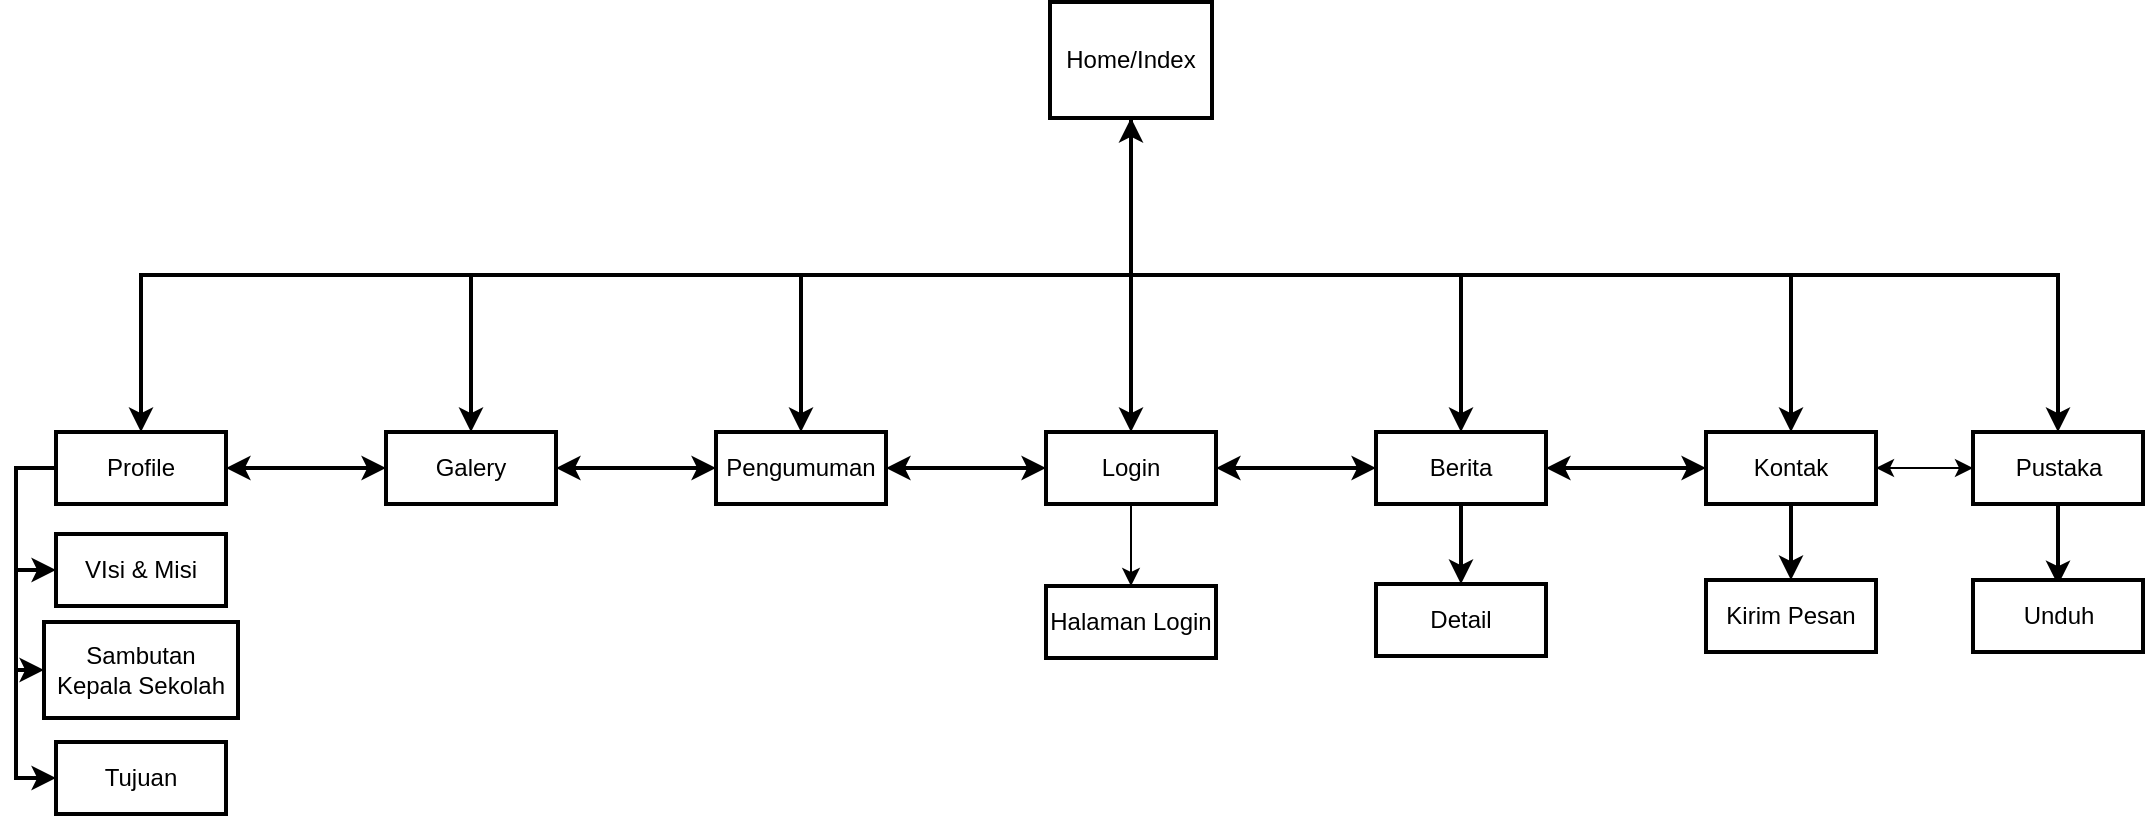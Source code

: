 <mxfile version="11.1.5" type="github" pages="4"><diagram id="Ska1S3hpc30a-7CpUAoy" name="Page-1"><mxGraphModel dx="1822" dy="1196" grid="0" gridSize="10" guides="1" tooltips="1" connect="1" arrows="1" fold="1" page="0" pageScale="1" pageWidth="850" pageHeight="1100" math="0" shadow="0"><root><mxCell id="0"/><mxCell id="1" parent="0"/><mxCell id="ym0tMcdintUrI3gGmF4z-35" style="edgeStyle=orthogonalEdgeStyle;rounded=0;orthogonalLoop=1;jettySize=auto;html=1;entryX=0.5;entryY=0;entryDx=0;entryDy=0;exitX=0.5;exitY=1;exitDx=0;exitDy=0;strokeWidth=2;" parent="1" source="ym0tMcdintUrI3gGmF4z-1" target="ym0tMcdintUrI3gGmF4z-4" edge="1"><mxGeometry relative="1" as="geometry"/></mxCell><mxCell id="ym0tMcdintUrI3gGmF4z-36" style="edgeStyle=orthogonalEdgeStyle;rounded=0;orthogonalLoop=1;jettySize=auto;html=1;exitX=0.5;exitY=1;exitDx=0;exitDy=0;strokeWidth=2;" parent="1" source="ym0tMcdintUrI3gGmF4z-1" target="ym0tMcdintUrI3gGmF4z-24" edge="1"><mxGeometry relative="1" as="geometry"/></mxCell><mxCell id="ym0tMcdintUrI3gGmF4z-37" style="edgeStyle=orthogonalEdgeStyle;rounded=0;orthogonalLoop=1;jettySize=auto;html=1;entryX=0.5;entryY=0;entryDx=0;entryDy=0;exitX=0.5;exitY=1;exitDx=0;exitDy=0;strokeWidth=2;" parent="1" source="ym0tMcdintUrI3gGmF4z-1" target="ym0tMcdintUrI3gGmF4z-27" edge="1"><mxGeometry relative="1" as="geometry"/></mxCell><mxCell id="ym0tMcdintUrI3gGmF4z-39" style="edgeStyle=orthogonalEdgeStyle;rounded=0;orthogonalLoop=1;jettySize=auto;html=1;exitX=0.5;exitY=1;exitDx=0;exitDy=0;strokeWidth=2;" parent="1" source="ym0tMcdintUrI3gGmF4z-1" target="ym0tMcdintUrI3gGmF4z-29" edge="1"><mxGeometry relative="1" as="geometry"/></mxCell><mxCell id="ym0tMcdintUrI3gGmF4z-40" style="edgeStyle=orthogonalEdgeStyle;rounded=0;orthogonalLoop=1;jettySize=auto;html=1;exitX=0.5;exitY=1;exitDx=0;exitDy=0;strokeWidth=2;" parent="1" source="ym0tMcdintUrI3gGmF4z-1" target="ym0tMcdintUrI3gGmF4z-30" edge="1"><mxGeometry relative="1" as="geometry"/></mxCell><mxCell id="ym0tMcdintUrI3gGmF4z-41" style="edgeStyle=orthogonalEdgeStyle;rounded=0;orthogonalLoop=1;jettySize=auto;html=1;entryX=0.5;entryY=0;entryDx=0;entryDy=0;exitX=0.5;exitY=1;exitDx=0;exitDy=0;strokeWidth=2;" parent="1" source="ym0tMcdintUrI3gGmF4z-1" target="ym0tMcdintUrI3gGmF4z-34" edge="1"><mxGeometry relative="1" as="geometry"/></mxCell><mxCell id="ym0tMcdintUrI3gGmF4z-134" style="edgeStyle=orthogonalEdgeStyle;rounded=0;orthogonalLoop=1;jettySize=auto;html=1;strokeWidth=2;startArrow=classic;startFill=1;" parent="1" source="ym0tMcdintUrI3gGmF4z-1" target="ym0tMcdintUrI3gGmF4z-131" edge="1"><mxGeometry relative="1" as="geometry"/></mxCell><mxCell id="ym0tMcdintUrI3gGmF4z-1" value="Home/Index" style="rounded=0;whiteSpace=wrap;html=1;strokeWidth=2;" parent="1" vertex="1"><mxGeometry x="515" y="-13" width="81" height="58" as="geometry"/></mxCell><mxCell id="ym0tMcdintUrI3gGmF4z-42" style="edgeStyle=orthogonalEdgeStyle;rounded=0;orthogonalLoop=1;jettySize=auto;html=1;entryX=0;entryY=0.5;entryDx=0;entryDy=0;strokeWidth=2;startArrow=classic;startFill=1;" parent="1" source="ym0tMcdintUrI3gGmF4z-4" target="ym0tMcdintUrI3gGmF4z-24" edge="1"><mxGeometry relative="1" as="geometry"/></mxCell><mxCell id="ym0tMcdintUrI3gGmF4z-54" style="edgeStyle=orthogonalEdgeStyle;rounded=0;orthogonalLoop=1;jettySize=auto;html=1;entryX=0;entryY=0.5;entryDx=0;entryDy=0;exitX=0;exitY=0.5;exitDx=0;exitDy=0;strokeWidth=2;" parent="1" source="ym0tMcdintUrI3gGmF4z-4" target="ym0tMcdintUrI3gGmF4z-49" edge="1"><mxGeometry relative="1" as="geometry"/></mxCell><mxCell id="ym0tMcdintUrI3gGmF4z-55" style="edgeStyle=orthogonalEdgeStyle;rounded=0;orthogonalLoop=1;jettySize=auto;html=1;exitX=0;exitY=0.5;exitDx=0;exitDy=0;entryX=0;entryY=0.5;entryDx=0;entryDy=0;strokeWidth=2;" parent="1" source="ym0tMcdintUrI3gGmF4z-4" target="ym0tMcdintUrI3gGmF4z-51" edge="1"><mxGeometry relative="1" as="geometry"><Array as="points"><mxPoint x="-2" y="220"/><mxPoint x="-2" y="321"/></Array></mxGeometry></mxCell><mxCell id="ym0tMcdintUrI3gGmF4z-56" style="edgeStyle=orthogonalEdgeStyle;rounded=0;orthogonalLoop=1;jettySize=auto;html=1;exitX=0;exitY=0.5;exitDx=0;exitDy=0;entryX=0;entryY=0.5;entryDx=0;entryDy=0;strokeWidth=2;" parent="1" source="ym0tMcdintUrI3gGmF4z-4" target="ym0tMcdintUrI3gGmF4z-52" edge="1"><mxGeometry relative="1" as="geometry"/></mxCell><mxCell id="ym0tMcdintUrI3gGmF4z-4" value="Profile" style="rounded=0;whiteSpace=wrap;html=1;strokeWidth=2;" parent="1" vertex="1"><mxGeometry x="18" y="202" width="85" height="36" as="geometry"/></mxCell><mxCell id="ym0tMcdintUrI3gGmF4z-43" style="edgeStyle=orthogonalEdgeStyle;rounded=0;orthogonalLoop=1;jettySize=auto;html=1;strokeWidth=2;startArrow=classic;startFill=1;" parent="1" source="ym0tMcdintUrI3gGmF4z-24" target="ym0tMcdintUrI3gGmF4z-27" edge="1"><mxGeometry relative="1" as="geometry"/></mxCell><mxCell id="ym0tMcdintUrI3gGmF4z-24" value="Galery" style="rounded=0;whiteSpace=wrap;html=1;strokeWidth=2;" parent="1" vertex="1"><mxGeometry x="183" y="202" width="85" height="36" as="geometry"/></mxCell><mxCell id="ym0tMcdintUrI3gGmF4z-132" style="edgeStyle=orthogonalEdgeStyle;rounded=0;orthogonalLoop=1;jettySize=auto;html=1;entryX=0;entryY=0.5;entryDx=0;entryDy=0;strokeWidth=2;startArrow=classic;startFill=1;" parent="1" source="ym0tMcdintUrI3gGmF4z-27" target="ym0tMcdintUrI3gGmF4z-131" edge="1"><mxGeometry relative="1" as="geometry"/></mxCell><mxCell id="ym0tMcdintUrI3gGmF4z-27" value="Pengumuman" style="rounded=0;whiteSpace=wrap;html=1;strokeWidth=2;" parent="1" vertex="1"><mxGeometry x="348" y="202" width="85" height="36" as="geometry"/></mxCell><mxCell id="xlJ8aLezoseRtaMRP0UF-6" value="Pengumuman" style="rounded=0;whiteSpace=wrap;html=1;strokeWidth=2;" parent="1" vertex="1"><mxGeometry x="513" y="202" width="85" height="36" as="geometry"/></mxCell><mxCell id="xlJ8aLezoseRtaMRP0UF-5" value="Pengumuman" style="rounded=0;whiteSpace=wrap;html=1;strokeWidth=2;" parent="1" vertex="1"><mxGeometry x="513" y="202" width="85" height="36" as="geometry"/></mxCell><mxCell id="ym0tMcdintUrI3gGmF4z-46" style="edgeStyle=orthogonalEdgeStyle;rounded=0;orthogonalLoop=1;jettySize=auto;html=1;strokeWidth=2;startArrow=classic;startFill=1;" parent="1" source="ym0tMcdintUrI3gGmF4z-29" target="ym0tMcdintUrI3gGmF4z-30" edge="1"><mxGeometry relative="1" as="geometry"/></mxCell><mxCell id="ym0tMcdintUrI3gGmF4z-65" style="edgeStyle=orthogonalEdgeStyle;rounded=0;orthogonalLoop=1;jettySize=auto;html=1;strokeWidth=2;" parent="1" source="ym0tMcdintUrI3gGmF4z-29" target="ym0tMcdintUrI3gGmF4z-64" edge="1"><mxGeometry relative="1" as="geometry"/></mxCell><mxCell id="ym0tMcdintUrI3gGmF4z-29" value="Berita" style="rounded=0;whiteSpace=wrap;html=1;strokeWidth=2;" parent="1" vertex="1"><mxGeometry x="678" y="202" width="85" height="36" as="geometry"/></mxCell><mxCell id="ym0tMcdintUrI3gGmF4z-71" style="edgeStyle=orthogonalEdgeStyle;rounded=0;orthogonalLoop=1;jettySize=auto;html=1;entryX=0.5;entryY=0;entryDx=0;entryDy=0;strokeWidth=2;" parent="1" source="ym0tMcdintUrI3gGmF4z-30" target="ym0tMcdintUrI3gGmF4z-67" edge="1"><mxGeometry relative="1" as="geometry"/></mxCell><mxCell id="xlJ8aLezoseRtaMRP0UF-4" style="edgeStyle=orthogonalEdgeStyle;rounded=0;orthogonalLoop=1;jettySize=auto;html=1;entryX=0;entryY=0.5;entryDx=0;entryDy=0;startArrow=classic;startFill=1;" parent="1" source="ym0tMcdintUrI3gGmF4z-30" target="ym0tMcdintUrI3gGmF4z-34" edge="1"><mxGeometry relative="1" as="geometry"/></mxCell><mxCell id="ym0tMcdintUrI3gGmF4z-30" value="Kontak" style="rounded=0;whiteSpace=wrap;html=1;strokeWidth=2;" parent="1" vertex="1"><mxGeometry x="843" y="202" width="85" height="36" as="geometry"/></mxCell><mxCell id="ym0tMcdintUrI3gGmF4z-70" style="edgeStyle=orthogonalEdgeStyle;rounded=0;orthogonalLoop=1;jettySize=auto;html=1;strokeWidth=2;" parent="1" source="ym0tMcdintUrI3gGmF4z-34" edge="1"><mxGeometry relative="1" as="geometry"><mxPoint x="1019" y="278.556" as="targetPoint"/></mxGeometry></mxCell><mxCell id="ym0tMcdintUrI3gGmF4z-34" value="Pustaka" style="rounded=0;whiteSpace=wrap;html=1;strokeWidth=2;" parent="1" vertex="1"><mxGeometry x="976.5" y="202" width="85" height="36" as="geometry"/></mxCell><mxCell id="ym0tMcdintUrI3gGmF4z-49" value="VIsi &amp;amp; Misi" style="rounded=0;whiteSpace=wrap;html=1;strokeWidth=2;" parent="1" vertex="1"><mxGeometry x="18" y="253" width="85" height="36" as="geometry"/></mxCell><mxCell id="ym0tMcdintUrI3gGmF4z-51" value="Sambutan Kepala Sekolah" style="rounded=0;whiteSpace=wrap;html=1;strokeWidth=2;" parent="1" vertex="1"><mxGeometry x="12" y="297" width="97" height="48" as="geometry"/></mxCell><mxCell id="ym0tMcdintUrI3gGmF4z-52" value="Tujuan" style="rounded=0;whiteSpace=wrap;html=1;strokeWidth=2;" parent="1" vertex="1"><mxGeometry x="18" y="357" width="85" height="36" as="geometry"/></mxCell><mxCell id="ym0tMcdintUrI3gGmF4z-59" value="Unduh" style="rounded=0;whiteSpace=wrap;html=1;strokeWidth=2;" parent="1" vertex="1"><mxGeometry x="976.5" y="276" width="85" height="36" as="geometry"/></mxCell><mxCell id="ym0tMcdintUrI3gGmF4z-64" value="Detail" style="rounded=0;whiteSpace=wrap;html=1;strokeWidth=2;" parent="1" vertex="1"><mxGeometry x="678" y="278" width="85" height="36" as="geometry"/></mxCell><mxCell id="ym0tMcdintUrI3gGmF4z-67" value="Kirim Pesan" style="rounded=0;whiteSpace=wrap;html=1;strokeWidth=2;" parent="1" vertex="1"><mxGeometry x="843" y="276" width="85" height="36" as="geometry"/></mxCell><mxCell id="ym0tMcdintUrI3gGmF4z-133" style="edgeStyle=orthogonalEdgeStyle;rounded=0;orthogonalLoop=1;jettySize=auto;html=1;entryX=0;entryY=0.5;entryDx=0;entryDy=0;strokeWidth=2;startArrow=classic;startFill=1;" parent="1" source="ym0tMcdintUrI3gGmF4z-131" target="ym0tMcdintUrI3gGmF4z-29" edge="1"><mxGeometry relative="1" as="geometry"/></mxCell><mxCell id="xlJ8aLezoseRtaMRP0UF-2" style="edgeStyle=orthogonalEdgeStyle;rounded=0;orthogonalLoop=1;jettySize=auto;html=1;startArrow=none;startFill=0;entryX=0.5;entryY=0;entryDx=0;entryDy=0;" parent="1" source="ym0tMcdintUrI3gGmF4z-131" target="xlJ8aLezoseRtaMRP0UF-3" edge="1"><mxGeometry relative="1" as="geometry"><mxPoint x="555.5" y="271.824" as="targetPoint"/></mxGeometry></mxCell><mxCell id="ym0tMcdintUrI3gGmF4z-131" value="Login" style="rounded=0;whiteSpace=wrap;html=1;strokeWidth=2;" parent="1" vertex="1"><mxGeometry x="513" y="202" width="85" height="36" as="geometry"/></mxCell><mxCell id="xlJ8aLezoseRtaMRP0UF-3" value="Halaman Login" style="rounded=0;whiteSpace=wrap;html=1;strokeWidth=2;" parent="1" vertex="1"><mxGeometry x="513" y="279" width="85" height="36" as="geometry"/></mxCell></root></mxGraphModel></diagram><diagram id="TVZD0AW_IwBqtA4huBTN" name="Page-2"><mxGraphModel dx="2424" dy="1910" grid="1" gridSize="10" guides="1" tooltips="1" connect="1" arrows="1" fold="1" page="1" pageScale="1" pageWidth="850" pageHeight="1100" math="0" shadow="0"><root><mxCell id="oWopiFmSoPTCbhqBLfzJ-0"/><mxCell id="oWopiFmSoPTCbhqBLfzJ-1" parent="oWopiFmSoPTCbhqBLfzJ-0"/><mxCell id="ktdFoKl-zzNjUHNjP2Qb-0" style="edgeStyle=orthogonalEdgeStyle;rounded=0;orthogonalLoop=1;jettySize=auto;html=1;entryX=0.5;entryY=0;entryDx=0;entryDy=0;exitX=0.5;exitY=1;exitDx=0;exitDy=0;strokeWidth=2;" parent="oWopiFmSoPTCbhqBLfzJ-1" source="ktdFoKl-zzNjUHNjP2Qb-7" target="ktdFoKl-zzNjUHNjP2Qb-12" edge="1"><mxGeometry relative="1" as="geometry"/></mxCell><mxCell id="ktdFoKl-zzNjUHNjP2Qb-1" style="edgeStyle=orthogonalEdgeStyle;rounded=0;orthogonalLoop=1;jettySize=auto;html=1;exitX=0.5;exitY=1;exitDx=0;exitDy=0;strokeWidth=2;" parent="oWopiFmSoPTCbhqBLfzJ-1" source="ktdFoKl-zzNjUHNjP2Qb-7" target="ktdFoKl-zzNjUHNjP2Qb-14" edge="1"><mxGeometry relative="1" as="geometry"/></mxCell><mxCell id="ktdFoKl-zzNjUHNjP2Qb-2" style="edgeStyle=orthogonalEdgeStyle;rounded=0;orthogonalLoop=1;jettySize=auto;html=1;entryX=0.5;entryY=0;entryDx=0;entryDy=0;exitX=0.5;exitY=1;exitDx=0;exitDy=0;strokeWidth=2;" parent="oWopiFmSoPTCbhqBLfzJ-1" source="ktdFoKl-zzNjUHNjP2Qb-7" target="ktdFoKl-zzNjUHNjP2Qb-16" edge="1"><mxGeometry relative="1" as="geometry"/></mxCell><mxCell id="ktdFoKl-zzNjUHNjP2Qb-3" style="edgeStyle=orthogonalEdgeStyle;rounded=0;orthogonalLoop=1;jettySize=auto;html=1;exitX=0.5;exitY=1;exitDx=0;exitDy=0;strokeWidth=2;" parent="oWopiFmSoPTCbhqBLfzJ-1" source="ktdFoKl-zzNjUHNjP2Qb-7" target="ktdFoKl-zzNjUHNjP2Qb-27" edge="1"><mxGeometry relative="1" as="geometry"/></mxCell><mxCell id="ktdFoKl-zzNjUHNjP2Qb-4" style="edgeStyle=orthogonalEdgeStyle;rounded=0;orthogonalLoop=1;jettySize=auto;html=1;exitX=0.5;exitY=1;exitDx=0;exitDy=0;strokeWidth=2;" parent="oWopiFmSoPTCbhqBLfzJ-1" source="ktdFoKl-zzNjUHNjP2Qb-7" target="ktdFoKl-zzNjUHNjP2Qb-29" edge="1"><mxGeometry relative="1" as="geometry"/></mxCell><mxCell id="ktdFoKl-zzNjUHNjP2Qb-5" style="edgeStyle=orthogonalEdgeStyle;rounded=0;orthogonalLoop=1;jettySize=auto;html=1;entryX=0.5;entryY=0;entryDx=0;entryDy=0;exitX=0.5;exitY=1;exitDx=0;exitDy=0;strokeWidth=2;" parent="oWopiFmSoPTCbhqBLfzJ-1" source="ktdFoKl-zzNjUHNjP2Qb-7" target="ktdFoKl-zzNjUHNjP2Qb-31" edge="1"><mxGeometry relative="1" as="geometry"/></mxCell><mxCell id="ktdFoKl-zzNjUHNjP2Qb-6" style="edgeStyle=orthogonalEdgeStyle;rounded=0;orthogonalLoop=1;jettySize=auto;html=1;strokeWidth=2;" parent="oWopiFmSoPTCbhqBLfzJ-1" source="ktdFoKl-zzNjUHNjP2Qb-7" target="ktdFoKl-zzNjUHNjP2Qb-73" edge="1"><mxGeometry relative="1" as="geometry"/></mxCell><mxCell id="ktdFoKl-zzNjUHNjP2Qb-7" value="Home" style="rounded=0;whiteSpace=wrap;html=1;strokeWidth=2;" parent="oWopiFmSoPTCbhqBLfzJ-1" vertex="1"><mxGeometry x="515" y="-13" width="81" height="58" as="geometry"/></mxCell><mxCell id="ktdFoKl-zzNjUHNjP2Qb-8" style="edgeStyle=orthogonalEdgeStyle;rounded=0;orthogonalLoop=1;jettySize=auto;html=1;entryX=0;entryY=0.5;entryDx=0;entryDy=0;strokeWidth=2;" parent="oWopiFmSoPTCbhqBLfzJ-1" source="ktdFoKl-zzNjUHNjP2Qb-12" target="ktdFoKl-zzNjUHNjP2Qb-14" edge="1"><mxGeometry relative="1" as="geometry"/></mxCell><mxCell id="ktdFoKl-zzNjUHNjP2Qb-9" style="edgeStyle=orthogonalEdgeStyle;rounded=0;orthogonalLoop=1;jettySize=auto;html=1;entryX=0;entryY=0.5;entryDx=0;entryDy=0;exitX=0;exitY=0.5;exitDx=0;exitDy=0;strokeWidth=2;" parent="oWopiFmSoPTCbhqBLfzJ-1" source="ktdFoKl-zzNjUHNjP2Qb-12" target="ktdFoKl-zzNjUHNjP2Qb-32" edge="1"><mxGeometry relative="1" as="geometry"/></mxCell><mxCell id="ktdFoKl-zzNjUHNjP2Qb-10" style="edgeStyle=orthogonalEdgeStyle;rounded=0;orthogonalLoop=1;jettySize=auto;html=1;exitX=0;exitY=0.5;exitDx=0;exitDy=0;entryX=0;entryY=0.5;entryDx=0;entryDy=0;strokeWidth=2;" parent="oWopiFmSoPTCbhqBLfzJ-1" source="ktdFoKl-zzNjUHNjP2Qb-12" target="ktdFoKl-zzNjUHNjP2Qb-33" edge="1"><mxGeometry relative="1" as="geometry"/></mxCell><mxCell id="ktdFoKl-zzNjUHNjP2Qb-11" style="edgeStyle=orthogonalEdgeStyle;rounded=0;orthogonalLoop=1;jettySize=auto;html=1;exitX=0;exitY=0.5;exitDx=0;exitDy=0;entryX=0;entryY=0.5;entryDx=0;entryDy=0;strokeWidth=2;" parent="oWopiFmSoPTCbhqBLfzJ-1" source="ktdFoKl-zzNjUHNjP2Qb-12" target="ktdFoKl-zzNjUHNjP2Qb-34" edge="1"><mxGeometry relative="1" as="geometry"/></mxCell><mxCell id="ktdFoKl-zzNjUHNjP2Qb-12" value="Profile" style="rounded=0;whiteSpace=wrap;html=1;strokeWidth=2;" parent="oWopiFmSoPTCbhqBLfzJ-1" vertex="1"><mxGeometry x="18" y="202" width="85" height="36" as="geometry"/></mxCell><mxCell id="ktdFoKl-zzNjUHNjP2Qb-13" style="edgeStyle=orthogonalEdgeStyle;rounded=0;orthogonalLoop=1;jettySize=auto;html=1;strokeWidth=2;" parent="oWopiFmSoPTCbhqBLfzJ-1" source="ktdFoKl-zzNjUHNjP2Qb-14" target="ktdFoKl-zzNjUHNjP2Qb-16" edge="1"><mxGeometry relative="1" as="geometry"/></mxCell><mxCell id="ktdFoKl-zzNjUHNjP2Qb-14" value="Galery" style="rounded=0;whiteSpace=wrap;html=1;strokeWidth=2;" parent="oWopiFmSoPTCbhqBLfzJ-1" vertex="1"><mxGeometry x="183" y="202" width="85" height="36" as="geometry"/></mxCell><mxCell id="ktdFoKl-zzNjUHNjP2Qb-15" style="edgeStyle=orthogonalEdgeStyle;rounded=0;orthogonalLoop=1;jettySize=auto;html=1;entryX=0;entryY=0.5;entryDx=0;entryDy=0;strokeWidth=2;" parent="oWopiFmSoPTCbhqBLfzJ-1" source="ktdFoKl-zzNjUHNjP2Qb-16" target="ktdFoKl-zzNjUHNjP2Qb-73" edge="1"><mxGeometry relative="1" as="geometry"/></mxCell><mxCell id="ktdFoKl-zzNjUHNjP2Qb-16" value="Pengumuman" style="rounded=0;whiteSpace=wrap;html=1;strokeWidth=2;" parent="oWopiFmSoPTCbhqBLfzJ-1" vertex="1"><mxGeometry x="348" y="202" width="85" height="36" as="geometry"/></mxCell><mxCell id="ktdFoKl-zzNjUHNjP2Qb-17" style="edgeStyle=orthogonalEdgeStyle;rounded=0;orthogonalLoop=1;jettySize=auto;html=1;entryX=0.5;entryY=0;entryDx=0;entryDy=0;strokeWidth=2;" parent="oWopiFmSoPTCbhqBLfzJ-1" source="ktdFoKl-zzNjUHNjP2Qb-24" target="ktdFoKl-zzNjUHNjP2Qb-41" edge="1"><mxGeometry relative="1" as="geometry"><Array as="points"><mxPoint x="556" y="401"/><mxPoint x="226" y="401"/></Array></mxGeometry></mxCell><mxCell id="ktdFoKl-zzNjUHNjP2Qb-18" style="edgeStyle=orthogonalEdgeStyle;rounded=0;orthogonalLoop=1;jettySize=auto;html=1;entryX=0.5;entryY=0;entryDx=0;entryDy=0;strokeWidth=2;" parent="oWopiFmSoPTCbhqBLfzJ-1" source="ktdFoKl-zzNjUHNjP2Qb-24" target="ktdFoKl-zzNjUHNjP2Qb-45" edge="1"><mxGeometry relative="1" as="geometry"><Array as="points"><mxPoint x="556" y="401"/><mxPoint x="391" y="401"/></Array></mxGeometry></mxCell><mxCell id="ktdFoKl-zzNjUHNjP2Qb-19" style="edgeStyle=orthogonalEdgeStyle;rounded=0;orthogonalLoop=1;jettySize=auto;html=1;strokeWidth=2;" parent="oWopiFmSoPTCbhqBLfzJ-1" source="ktdFoKl-zzNjUHNjP2Qb-24" target="ktdFoKl-zzNjUHNjP2Qb-47" edge="1"><mxGeometry relative="1" as="geometry"/></mxCell><mxCell id="ktdFoKl-zzNjUHNjP2Qb-20" style="edgeStyle=orthogonalEdgeStyle;rounded=0;orthogonalLoop=1;jettySize=auto;html=1;strokeWidth=2;" parent="oWopiFmSoPTCbhqBLfzJ-1" source="ktdFoKl-zzNjUHNjP2Qb-24" target="ktdFoKl-zzNjUHNjP2Qb-51" edge="1"><mxGeometry relative="1" as="geometry"><Array as="points"><mxPoint x="556" y="400"/><mxPoint x="705" y="400"/></Array></mxGeometry></mxCell><mxCell id="ktdFoKl-zzNjUHNjP2Qb-21" style="edgeStyle=orthogonalEdgeStyle;rounded=0;orthogonalLoop=1;jettySize=auto;html=1;entryX=0.5;entryY=0;entryDx=0;entryDy=0;strokeWidth=2;" parent="oWopiFmSoPTCbhqBLfzJ-1" source="ktdFoKl-zzNjUHNjP2Qb-24" target="ktdFoKl-zzNjUHNjP2Qb-52" edge="1"><mxGeometry relative="1" as="geometry"><Array as="points"><mxPoint x="556" y="399"/><mxPoint x="847" y="399"/></Array></mxGeometry></mxCell><mxCell id="ktdFoKl-zzNjUHNjP2Qb-22" style="edgeStyle=orthogonalEdgeStyle;rounded=0;orthogonalLoop=1;jettySize=auto;html=1;entryX=0.5;entryY=0;entryDx=0;entryDy=0;strokeWidth=2;" parent="oWopiFmSoPTCbhqBLfzJ-1" source="ktdFoKl-zzNjUHNjP2Qb-24" target="ktdFoKl-zzNjUHNjP2Qb-56" edge="1"><mxGeometry relative="1" as="geometry"><Array as="points"><mxPoint x="556" y="399"/><mxPoint x="984" y="399"/></Array></mxGeometry></mxCell><mxCell id="ktdFoKl-zzNjUHNjP2Qb-23" style="edgeStyle=orthogonalEdgeStyle;rounded=0;orthogonalLoop=1;jettySize=auto;html=1;entryX=0.5;entryY=0;entryDx=0;entryDy=0;strokeWidth=2;" parent="oWopiFmSoPTCbhqBLfzJ-1" source="ktdFoKl-zzNjUHNjP2Qb-24" target="ktdFoKl-zzNjUHNjP2Qb-57" edge="1"><mxGeometry relative="1" as="geometry"><Array as="points"><mxPoint x="556" y="399"/><mxPoint x="1122" y="399"/></Array></mxGeometry></mxCell><mxCell id="ktdFoKl-zzNjUHNjP2Qb-24" value="Dashboard" style="rounded=0;whiteSpace=wrap;html=1;strokeWidth=2;" parent="oWopiFmSoPTCbhqBLfzJ-1" vertex="1"><mxGeometry x="513" y="298" width="85" height="36" as="geometry"/></mxCell><mxCell id="ktdFoKl-zzNjUHNjP2Qb-25" style="edgeStyle=orthogonalEdgeStyle;rounded=0;orthogonalLoop=1;jettySize=auto;html=1;strokeWidth=2;" parent="oWopiFmSoPTCbhqBLfzJ-1" source="ktdFoKl-zzNjUHNjP2Qb-27" target="ktdFoKl-zzNjUHNjP2Qb-29" edge="1"><mxGeometry relative="1" as="geometry"/></mxCell><mxCell id="ktdFoKl-zzNjUHNjP2Qb-26" style="edgeStyle=orthogonalEdgeStyle;rounded=0;orthogonalLoop=1;jettySize=auto;html=1;strokeWidth=2;" parent="oWopiFmSoPTCbhqBLfzJ-1" source="ktdFoKl-zzNjUHNjP2Qb-27" target="ktdFoKl-zzNjUHNjP2Qb-36" edge="1"><mxGeometry relative="1" as="geometry"/></mxCell><mxCell id="ktdFoKl-zzNjUHNjP2Qb-27" value="Berita" style="rounded=0;whiteSpace=wrap;html=1;strokeWidth=2;" parent="oWopiFmSoPTCbhqBLfzJ-1" vertex="1"><mxGeometry x="678" y="202" width="85" height="36" as="geometry"/></mxCell><mxCell id="ktdFoKl-zzNjUHNjP2Qb-28" style="edgeStyle=orthogonalEdgeStyle;rounded=0;orthogonalLoop=1;jettySize=auto;html=1;entryX=0.5;entryY=0;entryDx=0;entryDy=0;strokeWidth=2;" parent="oWopiFmSoPTCbhqBLfzJ-1" source="ktdFoKl-zzNjUHNjP2Qb-29" target="ktdFoKl-zzNjUHNjP2Qb-37" edge="1"><mxGeometry relative="1" as="geometry"/></mxCell><mxCell id="ktdFoKl-zzNjUHNjP2Qb-29" value="Kontak" style="rounded=0;whiteSpace=wrap;html=1;strokeWidth=2;" parent="oWopiFmSoPTCbhqBLfzJ-1" vertex="1"><mxGeometry x="843" y="202" width="85" height="36" as="geometry"/></mxCell><mxCell id="ktdFoKl-zzNjUHNjP2Qb-30" style="edgeStyle=orthogonalEdgeStyle;rounded=0;orthogonalLoop=1;jettySize=auto;html=1;strokeWidth=2;" parent="oWopiFmSoPTCbhqBLfzJ-1" source="ktdFoKl-zzNjUHNjP2Qb-31" edge="1"><mxGeometry relative="1" as="geometry"><mxPoint x="1019" y="278.556" as="targetPoint"/></mxGeometry></mxCell><mxCell id="ktdFoKl-zzNjUHNjP2Qb-31" value="Pustaka" style="rounded=0;whiteSpace=wrap;html=1;strokeWidth=2;" parent="oWopiFmSoPTCbhqBLfzJ-1" vertex="1"><mxGeometry x="976.5" y="202" width="85" height="36" as="geometry"/></mxCell><mxCell id="ktdFoKl-zzNjUHNjP2Qb-32" value="VIsi &amp;amp; Misi" style="rounded=0;whiteSpace=wrap;html=1;strokeWidth=2;" parent="oWopiFmSoPTCbhqBLfzJ-1" vertex="1"><mxGeometry x="18" y="253" width="85" height="36" as="geometry"/></mxCell><mxCell id="ktdFoKl-zzNjUHNjP2Qb-33" value="Sambutan Kepala Sekolah" style="rounded=0;whiteSpace=wrap;html=1;strokeWidth=2;" parent="oWopiFmSoPTCbhqBLfzJ-1" vertex="1"><mxGeometry x="12" y="297" width="97" height="48" as="geometry"/></mxCell><mxCell id="ktdFoKl-zzNjUHNjP2Qb-34" value="Tujuan" style="rounded=0;whiteSpace=wrap;html=1;strokeWidth=2;" parent="oWopiFmSoPTCbhqBLfzJ-1" vertex="1"><mxGeometry x="18" y="357" width="85" height="36" as="geometry"/></mxCell><mxCell id="ktdFoKl-zzNjUHNjP2Qb-35" value="Unduh" style="rounded=0;whiteSpace=wrap;html=1;strokeWidth=2;" parent="oWopiFmSoPTCbhqBLfzJ-1" vertex="1"><mxGeometry x="976.5" y="276" width="85" height="36" as="geometry"/></mxCell><mxCell id="ktdFoKl-zzNjUHNjP2Qb-36" value="Detail" style="rounded=0;whiteSpace=wrap;html=1;strokeWidth=2;" parent="oWopiFmSoPTCbhqBLfzJ-1" vertex="1"><mxGeometry x="678" y="278" width="85" height="36" as="geometry"/></mxCell><mxCell id="ktdFoKl-zzNjUHNjP2Qb-37" value="Kirim Pesan" style="rounded=0;whiteSpace=wrap;html=1;strokeWidth=2;" parent="oWopiFmSoPTCbhqBLfzJ-1" vertex="1"><mxGeometry x="843" y="276" width="85" height="36" as="geometry"/></mxCell><mxCell id="ktdFoKl-zzNjUHNjP2Qb-38" style="edgeStyle=orthogonalEdgeStyle;rounded=0;orthogonalLoop=1;jettySize=auto;html=1;entryX=0;entryY=0.5;entryDx=0;entryDy=0;strokeWidth=2;" parent="oWopiFmSoPTCbhqBLfzJ-1" source="ktdFoKl-zzNjUHNjP2Qb-39" target="ktdFoKl-zzNjUHNjP2Qb-24" edge="1"><mxGeometry relative="1" as="geometry"><Array as="points"><mxPoint x="122" y="316"/></Array></mxGeometry></mxCell><mxCell id="ktdFoKl-zzNjUHNjP2Qb-39" value="Logout" style="rounded=0;whiteSpace=wrap;html=1;strokeWidth=2;" parent="oWopiFmSoPTCbhqBLfzJ-1" vertex="1"><mxGeometry x="66.5" y="421.5" width="85" height="36" as="geometry"/></mxCell><mxCell id="ktdFoKl-zzNjUHNjP2Qb-40" style="edgeStyle=orthogonalEdgeStyle;rounded=0;orthogonalLoop=1;jettySize=auto;html=1;entryX=0;entryY=0.5;entryDx=0;entryDy=0;strokeWidth=2;exitX=0;exitY=0.5;exitDx=0;exitDy=0;" parent="oWopiFmSoPTCbhqBLfzJ-1" source="ktdFoKl-zzNjUHNjP2Qb-41" target="ktdFoKl-zzNjUHNjP2Qb-58" edge="1"><mxGeometry relative="1" as="geometry"/></mxCell><mxCell id="ktdFoKl-zzNjUHNjP2Qb-41" value="Role" style="rounded=0;whiteSpace=wrap;html=1;strokeWidth=2;" parent="oWopiFmSoPTCbhqBLfzJ-1" vertex="1"><mxGeometry x="183" y="426.5" width="85" height="36" as="geometry"/></mxCell><mxCell id="ktdFoKl-zzNjUHNjP2Qb-42" style="edgeStyle=orthogonalEdgeStyle;rounded=0;orthogonalLoop=1;jettySize=auto;html=1;entryX=0;entryY=0.5;entryDx=0;entryDy=0;exitX=0;exitY=0.5;exitDx=0;exitDy=0;strokeWidth=2;" parent="oWopiFmSoPTCbhqBLfzJ-1" source="ktdFoKl-zzNjUHNjP2Qb-45" target="ktdFoKl-zzNjUHNjP2Qb-59" edge="1"><mxGeometry relative="1" as="geometry"/></mxCell><mxCell id="ktdFoKl-zzNjUHNjP2Qb-43" style="edgeStyle=orthogonalEdgeStyle;rounded=0;orthogonalLoop=1;jettySize=auto;html=1;entryX=0;entryY=0.5;entryDx=0;entryDy=0;strokeWidth=2;" parent="oWopiFmSoPTCbhqBLfzJ-1" source="ktdFoKl-zzNjUHNjP2Qb-45" target="ktdFoKl-zzNjUHNjP2Qb-60" edge="1"><mxGeometry relative="1" as="geometry"><Array as="points"><mxPoint x="328" y="445"/><mxPoint x="328" y="547"/></Array></mxGeometry></mxCell><mxCell id="ktdFoKl-zzNjUHNjP2Qb-44" style="edgeStyle=orthogonalEdgeStyle;rounded=0;orthogonalLoop=1;jettySize=auto;html=1;entryX=0;entryY=0.25;entryDx=0;entryDy=0;strokeWidth=2;" parent="oWopiFmSoPTCbhqBLfzJ-1" source="ktdFoKl-zzNjUHNjP2Qb-45" target="ktdFoKl-zzNjUHNjP2Qb-61" edge="1"><mxGeometry relative="1" as="geometry"><Array as="points"><mxPoint x="328" y="445"/><mxPoint x="328" y="589"/></Array></mxGeometry></mxCell><mxCell id="ktdFoKl-zzNjUHNjP2Qb-45" value="Data Siswa" style="rounded=0;whiteSpace=wrap;html=1;strokeWidth=2;" parent="oWopiFmSoPTCbhqBLfzJ-1" vertex="1"><mxGeometry x="348" y="426.5" width="85" height="36" as="geometry"/></mxCell><mxCell id="ktdFoKl-zzNjUHNjP2Qb-46" style="edgeStyle=orthogonalEdgeStyle;rounded=0;orthogonalLoop=1;jettySize=auto;html=1;strokeWidth=2;" parent="oWopiFmSoPTCbhqBLfzJ-1" source="ktdFoKl-zzNjUHNjP2Qb-47" edge="1"><mxGeometry relative="1" as="geometry"><mxPoint x="555.5" y="501.677" as="targetPoint"/></mxGeometry></mxCell><mxCell id="ktdFoKl-zzNjUHNjP2Qb-47" value="Pustaka" style="rounded=0;whiteSpace=wrap;html=1;strokeWidth=2;" parent="oWopiFmSoPTCbhqBLfzJ-1" vertex="1"><mxGeometry x="513" y="426.5" width="85" height="36" as="geometry"/></mxCell><mxCell id="ktdFoKl-zzNjUHNjP2Qb-48" style="edgeStyle=orthogonalEdgeStyle;rounded=0;orthogonalLoop=1;jettySize=auto;html=1;entryX=0;entryY=0.5;entryDx=0;entryDy=0;exitX=0;exitY=0.5;exitDx=0;exitDy=0;strokeWidth=2;" parent="oWopiFmSoPTCbhqBLfzJ-1" source="ktdFoKl-zzNjUHNjP2Qb-51" target="ktdFoKl-zzNjUHNjP2Qb-62" edge="1"><mxGeometry relative="1" as="geometry"/></mxCell><mxCell id="ktdFoKl-zzNjUHNjP2Qb-49" style="edgeStyle=orthogonalEdgeStyle;rounded=0;orthogonalLoop=1;jettySize=auto;html=1;entryX=0;entryY=0.5;entryDx=0;entryDy=0;strokeWidth=2;" parent="oWopiFmSoPTCbhqBLfzJ-1" source="ktdFoKl-zzNjUHNjP2Qb-51" target="ktdFoKl-zzNjUHNjP2Qb-63" edge="1"><mxGeometry relative="1" as="geometry"><Array as="points"><mxPoint x="643" y="451"/><mxPoint x="643" y="550"/></Array></mxGeometry></mxCell><mxCell id="ktdFoKl-zzNjUHNjP2Qb-50" style="edgeStyle=orthogonalEdgeStyle;rounded=0;orthogonalLoop=1;jettySize=auto;html=1;entryX=0;entryY=0.5;entryDx=0;entryDy=0;strokeWidth=2;" parent="oWopiFmSoPTCbhqBLfzJ-1" source="ktdFoKl-zzNjUHNjP2Qb-51" target="ktdFoKl-zzNjUHNjP2Qb-64" edge="1"><mxGeometry relative="1" as="geometry"><Array as="points"><mxPoint x="643" y="451"/><mxPoint x="643" y="601"/></Array></mxGeometry></mxCell><mxCell id="ktdFoKl-zzNjUHNjP2Qb-51" value="Data Guru" style="rounded=0;whiteSpace=wrap;html=1;strokeWidth=2;" parent="oWopiFmSoPTCbhqBLfzJ-1" vertex="1"><mxGeometry x="662.5" y="432.5" width="85" height="36" as="geometry"/></mxCell><mxCell id="ktdFoKl-zzNjUHNjP2Qb-52" value="Pengumuman" style="rounded=0;whiteSpace=wrap;html=1;strokeWidth=2;" parent="oWopiFmSoPTCbhqBLfzJ-1" vertex="1"><mxGeometry x="804" y="432.5" width="85" height="36" as="geometry"/></mxCell><mxCell id="ktdFoKl-zzNjUHNjP2Qb-53" style="edgeStyle=orthogonalEdgeStyle;rounded=0;orthogonalLoop=1;jettySize=auto;html=1;entryX=0;entryY=0.5;entryDx=0;entryDy=0;exitX=0;exitY=0.5;exitDx=0;exitDy=0;strokeWidth=2;" parent="oWopiFmSoPTCbhqBLfzJ-1" source="ktdFoKl-zzNjUHNjP2Qb-56" target="ktdFoKl-zzNjUHNjP2Qb-68" edge="1"><mxGeometry relative="1" as="geometry"/></mxCell><mxCell id="ktdFoKl-zzNjUHNjP2Qb-54" style="edgeStyle=orthogonalEdgeStyle;rounded=0;orthogonalLoop=1;jettySize=auto;html=1;entryX=0;entryY=0.5;entryDx=0;entryDy=0;strokeWidth=2;" parent="oWopiFmSoPTCbhqBLfzJ-1" source="ktdFoKl-zzNjUHNjP2Qb-56" target="ktdFoKl-zzNjUHNjP2Qb-69" edge="1"><mxGeometry relative="1" as="geometry"><Array as="points"><mxPoint x="922" y="451"/><mxPoint x="922" y="550"/></Array></mxGeometry></mxCell><mxCell id="ktdFoKl-zzNjUHNjP2Qb-55" style="edgeStyle=orthogonalEdgeStyle;rounded=0;orthogonalLoop=1;jettySize=auto;html=1;entryX=0;entryY=0.5;entryDx=0;entryDy=0;strokeWidth=2;" parent="oWopiFmSoPTCbhqBLfzJ-1" source="ktdFoKl-zzNjUHNjP2Qb-56" target="ktdFoKl-zzNjUHNjP2Qb-70" edge="1"><mxGeometry relative="1" as="geometry"><Array as="points"><mxPoint x="922" y="451"/><mxPoint x="922" y="601"/></Array></mxGeometry></mxCell><mxCell id="ktdFoKl-zzNjUHNjP2Qb-56" value="Penulisan" style="rounded=0;whiteSpace=wrap;html=1;strokeWidth=2;" parent="oWopiFmSoPTCbhqBLfzJ-1" vertex="1"><mxGeometry x="941.5" y="432.5" width="85" height="36" as="geometry"/></mxCell><mxCell id="ktdFoKl-zzNjUHNjP2Qb-57" value="Kotak Masuk" style="rounded=0;whiteSpace=wrap;html=1;strokeWidth=2;" parent="oWopiFmSoPTCbhqBLfzJ-1" vertex="1"><mxGeometry x="1079" y="432.5" width="85" height="36" as="geometry"/></mxCell><mxCell id="ktdFoKl-zzNjUHNjP2Qb-58" value="Akses Role" style="rounded=0;whiteSpace=wrap;html=1;strokeWidth=2;" parent="oWopiFmSoPTCbhqBLfzJ-1" vertex="1"><mxGeometry x="183" y="478" width="85" height="36" as="geometry"/></mxCell><mxCell id="ktdFoKl-zzNjUHNjP2Qb-59" value="Tambah Data" style="rounded=0;whiteSpace=wrap;html=1;strokeWidth=2;" parent="oWopiFmSoPTCbhqBLfzJ-1" vertex="1"><mxGeometry x="348" y="478" width="85" height="36" as="geometry"/></mxCell><mxCell id="ktdFoKl-zzNjUHNjP2Qb-60" value="Ubah Data" style="rounded=0;whiteSpace=wrap;html=1;strokeWidth=2;" parent="oWopiFmSoPTCbhqBLfzJ-1" vertex="1"><mxGeometry x="348" y="529" width="85" height="36" as="geometry"/></mxCell><mxCell id="ktdFoKl-zzNjUHNjP2Qb-61" value="Hapus Data" style="rounded=0;whiteSpace=wrap;html=1;strokeWidth=2;" parent="oWopiFmSoPTCbhqBLfzJ-1" vertex="1"><mxGeometry x="348" y="580" width="85" height="36" as="geometry"/></mxCell><mxCell id="ktdFoKl-zzNjUHNjP2Qb-62" value="Tambah Data" style="rounded=0;whiteSpace=wrap;html=1;strokeWidth=2;" parent="oWopiFmSoPTCbhqBLfzJ-1" vertex="1"><mxGeometry x="662.5" y="481" width="85" height="36" as="geometry"/></mxCell><mxCell id="ktdFoKl-zzNjUHNjP2Qb-63" value="Ubah Data" style="rounded=0;whiteSpace=wrap;html=1;strokeWidth=2;" parent="oWopiFmSoPTCbhqBLfzJ-1" vertex="1"><mxGeometry x="662.5" y="532" width="85" height="36" as="geometry"/></mxCell><mxCell id="ktdFoKl-zzNjUHNjP2Qb-64" value="Hapus Data" style="rounded=0;whiteSpace=wrap;html=1;strokeWidth=2;" parent="oWopiFmSoPTCbhqBLfzJ-1" vertex="1"><mxGeometry x="662.5" y="583" width="85" height="36" as="geometry"/></mxCell><mxCell id="ktdFoKl-zzNjUHNjP2Qb-65" value="Tambah Data" style="rounded=0;whiteSpace=wrap;html=1;strokeWidth=2;" parent="oWopiFmSoPTCbhqBLfzJ-1" vertex="1"><mxGeometry x="804" y="481" width="85" height="36" as="geometry"/></mxCell><mxCell id="ktdFoKl-zzNjUHNjP2Qb-66" value="Ubah Data" style="rounded=0;whiteSpace=wrap;html=1;strokeWidth=2;" parent="oWopiFmSoPTCbhqBLfzJ-1" vertex="1"><mxGeometry x="804" y="532" width="85" height="36" as="geometry"/></mxCell><mxCell id="ktdFoKl-zzNjUHNjP2Qb-67" value="Hapus Data" style="rounded=0;whiteSpace=wrap;html=1;strokeWidth=2;" parent="oWopiFmSoPTCbhqBLfzJ-1" vertex="1"><mxGeometry x="804" y="583" width="85" height="36" as="geometry"/></mxCell><mxCell id="ktdFoKl-zzNjUHNjP2Qb-68" value="Tambah Data" style="rounded=0;whiteSpace=wrap;html=1;strokeWidth=2;" parent="oWopiFmSoPTCbhqBLfzJ-1" vertex="1"><mxGeometry x="941.5" y="481" width="85" height="36" as="geometry"/></mxCell><mxCell id="ktdFoKl-zzNjUHNjP2Qb-69" value="Ubah Data" style="rounded=0;whiteSpace=wrap;html=1;strokeWidth=2;" parent="oWopiFmSoPTCbhqBLfzJ-1" vertex="1"><mxGeometry x="941.5" y="532" width="85" height="36" as="geometry"/></mxCell><mxCell id="ktdFoKl-zzNjUHNjP2Qb-70" value="Hapus Data" style="rounded=0;whiteSpace=wrap;html=1;strokeWidth=2;" parent="oWopiFmSoPTCbhqBLfzJ-1" vertex="1"><mxGeometry x="941.5" y="583" width="85" height="36" as="geometry"/></mxCell><mxCell id="ktdFoKl-zzNjUHNjP2Qb-71" style="edgeStyle=orthogonalEdgeStyle;rounded=0;orthogonalLoop=1;jettySize=auto;html=1;entryX=0;entryY=0.5;entryDx=0;entryDy=0;strokeWidth=2;" parent="oWopiFmSoPTCbhqBLfzJ-1" source="ktdFoKl-zzNjUHNjP2Qb-73" target="ktdFoKl-zzNjUHNjP2Qb-27" edge="1"><mxGeometry relative="1" as="geometry"/></mxCell><mxCell id="ktdFoKl-zzNjUHNjP2Qb-72" style="edgeStyle=orthogonalEdgeStyle;rounded=0;orthogonalLoop=1;jettySize=auto;html=1;entryX=0.5;entryY=0;entryDx=0;entryDy=0;strokeWidth=2;" parent="oWopiFmSoPTCbhqBLfzJ-1" source="ktdFoKl-zzNjUHNjP2Qb-73" target="ktdFoKl-zzNjUHNjP2Qb-24" edge="1"><mxGeometry relative="1" as="geometry"/></mxCell><mxCell id="ktdFoKl-zzNjUHNjP2Qb-73" value="Login" style="rounded=0;whiteSpace=wrap;html=1;strokeWidth=2;" parent="oWopiFmSoPTCbhqBLfzJ-1" vertex="1"><mxGeometry x="513" y="202" width="85" height="36" as="geometry"/></mxCell><mxCell id="ktdFoKl-zzNjUHNjP2Qb-74" value="Upload File" style="rounded=0;whiteSpace=wrap;html=1;strokeWidth=2;" parent="oWopiFmSoPTCbhqBLfzJ-1" vertex="1"><mxGeometry x="515" y="499" width="85" height="36" as="geometry"/></mxCell></root></mxGraphModel></diagram><diagram id="7V8X4FrCngXhYDEpe3IQ" name="Page-3"><mxGraphModel dx="1296" dy="725" grid="0" gridSize="10" guides="1" tooltips="1" connect="1" arrows="1" fold="1" page="0" pageScale="1" pageWidth="850" pageHeight="1100" math="0" shadow="0"><root><mxCell id="lRYfFqcAgj_OjC5uB58L-0"/><mxCell id="lRYfFqcAgj_OjC5uB58L-1" parent="lRYfFqcAgj_OjC5uB58L-0"/><mxCell id="lRYfFqcAgj_OjC5uB58L-2" style="edgeStyle=orthogonalEdgeStyle;rounded=0;orthogonalLoop=1;jettySize=auto;html=1;entryX=0.5;entryY=0;entryDx=0;entryDy=0;strokeWidth=1;" parent="lRYfFqcAgj_OjC5uB58L-1" edge="1"><mxGeometry relative="1" as="geometry"><Array as="points"><mxPoint x="556" y="400"/><mxPoint x="424" y="400"/></Array><mxPoint x="556" y="332" as="sourcePoint"/><mxPoint x="424" y="425" as="targetPoint"/></mxGeometry></mxCell><mxCell id="Qwpc4KrNRES-w3OIZmGb-2" style="edgeStyle=orthogonalEdgeStyle;rounded=0;orthogonalLoop=1;jettySize=auto;html=1;entryX=0.5;entryY=0;entryDx=0;entryDy=0;startArrow=none;startFill=0;strokeWidth=1;" parent="lRYfFqcAgj_OjC5uB58L-1" edge="1"><mxGeometry relative="1" as="geometry"><Array as="points"><mxPoint x="556" y="400"/><mxPoint x="259" y="400"/></Array><mxPoint x="556" y="334" as="sourcePoint"/><mxPoint x="259" y="427" as="targetPoint"/></mxGeometry></mxCell><mxCell id="LG4aYeXLO-spgfZ_j1-F-10" style="edgeStyle=orthogonalEdgeStyle;rounded=0;orthogonalLoop=1;jettySize=auto;html=1;strokeWidth=1;" edge="1" parent="lRYfFqcAgj_OjC5uB58L-1" source="lRYfFqcAgj_OjC5uB58L-9" target="lRYfFqcAgj_OjC5uB58L-22"><mxGeometry relative="1" as="geometry"/></mxCell><mxCell id="LG4aYeXLO-spgfZ_j1-F-11" style="edgeStyle=orthogonalEdgeStyle;rounded=0;orthogonalLoop=1;jettySize=auto;html=1;strokeWidth=1;" edge="1" parent="lRYfFqcAgj_OjC5uB58L-1" source="lRYfFqcAgj_OjC5uB58L-9" target="lRYfFqcAgj_OjC5uB58L-23"><mxGeometry relative="1" as="geometry"><Array as="points"><mxPoint x="556" y="399"/><mxPoint x="679" y="399"/></Array></mxGeometry></mxCell><mxCell id="LG4aYeXLO-spgfZ_j1-F-13" style="edgeStyle=orthogonalEdgeStyle;rounded=0;orthogonalLoop=1;jettySize=auto;html=1;strokeWidth=1;" edge="1" parent="lRYfFqcAgj_OjC5uB58L-1" source="lRYfFqcAgj_OjC5uB58L-9" target="Qwpc4KrNRES-w3OIZmGb-0"><mxGeometry relative="1" as="geometry"><Array as="points"><mxPoint x="556" y="400"/><mxPoint x="164" y="400"/></Array></mxGeometry></mxCell><mxCell id="LG4aYeXLO-spgfZ_j1-F-37" style="edgeStyle=orthogonalEdgeStyle;rounded=0;orthogonalLoop=1;jettySize=auto;html=1;entryX=0.5;entryY=0;entryDx=0;entryDy=0;strokeWidth=1;" edge="1" parent="lRYfFqcAgj_OjC5uB58L-1" source="lRYfFqcAgj_OjC5uB58L-9" target="lRYfFqcAgj_OjC5uB58L-27"><mxGeometry relative="1" as="geometry"><Array as="points"><mxPoint x="556" y="399"/><mxPoint x="950" y="399"/></Array></mxGeometry></mxCell><mxCell id="LG4aYeXLO-spgfZ_j1-F-38" style="edgeStyle=orthogonalEdgeStyle;rounded=0;orthogonalLoop=1;jettySize=auto;html=1;entryX=0.5;entryY=0;entryDx=0;entryDy=0;strokeWidth=1;" edge="1" parent="lRYfFqcAgj_OjC5uB58L-1" source="lRYfFqcAgj_OjC5uB58L-9" target="lRYfFqcAgj_OjC5uB58L-30"><mxGeometry relative="1" as="geometry"><Array as="points"><mxPoint x="556" y="399"/><mxPoint x="1088" y="399"/></Array></mxGeometry></mxCell><mxCell id="LG4aYeXLO-spgfZ_j1-F-48" style="edgeStyle=orthogonalEdgeStyle;rounded=0;orthogonalLoop=1;jettySize=auto;html=1;entryX=0.5;entryY=0;entryDx=0;entryDy=0;strokeWidth=1;" edge="1" parent="lRYfFqcAgj_OjC5uB58L-1"><mxGeometry relative="1" as="geometry"><mxPoint x="555.765" y="333" as="sourcePoint"/><mxPoint x="1208.706" y="424.941" as="targetPoint"/><Array as="points"><mxPoint x="556" y="399"/><mxPoint x="1209" y="399"/></Array></mxGeometry></mxCell><mxCell id="lRYfFqcAgj_OjC5uB58L-9" value="Login&lt;br&gt;" style="rounded=0;whiteSpace=wrap;html=1;strokeWidth=1;" parent="lRYfFqcAgj_OjC5uB58L-1" vertex="1"><mxGeometry x="749.5" y="298" width="85" height="36" as="geometry"/></mxCell><mxCell id="LG4aYeXLO-spgfZ_j1-F-2" style="edgeStyle=orthogonalEdgeStyle;rounded=0;orthogonalLoop=1;jettySize=auto;html=1;entryX=0;entryY=0.5;entryDx=0;entryDy=0;strokeWidth=1;startArrow=classic;startFill=1;" edge="1" parent="lRYfFqcAgj_OjC5uB58L-1" source="lRYfFqcAgj_OjC5uB58L-12" target="lRYfFqcAgj_OjC5uB58L-16"><mxGeometry relative="1" as="geometry"/></mxCell><mxCell id="LG4aYeXLO-spgfZ_j1-F-26" style="edgeStyle=orthogonalEdgeStyle;rounded=0;orthogonalLoop=1;jettySize=auto;html=1;exitX=0;exitY=0.75;exitDx=0;exitDy=0;entryX=0;entryY=0.5;entryDx=0;entryDy=0;strokeWidth=1;" edge="1" parent="lRYfFqcAgj_OjC5uB58L-1" source="lRYfFqcAgj_OjC5uB58L-12" target="lRYfFqcAgj_OjC5uB58L-31"><mxGeometry relative="1" as="geometry"/></mxCell><mxCell id="lRYfFqcAgj_OjC5uB58L-12" value="Role" style="rounded=0;whiteSpace=wrap;html=1;strokeWidth=1;" parent="lRYfFqcAgj_OjC5uB58L-1" vertex="1"><mxGeometry x="239" y="426.5" width="85" height="36" as="geometry"/></mxCell><mxCell id="LG4aYeXLO-spgfZ_j1-F-3" style="edgeStyle=orthogonalEdgeStyle;rounded=0;orthogonalLoop=1;jettySize=auto;html=1;strokeWidth=1;" edge="1" parent="lRYfFqcAgj_OjC5uB58L-1" source="lRYfFqcAgj_OjC5uB58L-16"><mxGeometry relative="1" as="geometry"><mxPoint x="513" y="444.5" as="targetPoint"/></mxGeometry></mxCell><mxCell id="LG4aYeXLO-spgfZ_j1-F-17" style="edgeStyle=orthogonalEdgeStyle;rounded=0;orthogonalLoop=1;jettySize=auto;html=1;exitX=0;exitY=0.75;exitDx=0;exitDy=0;entryX=0;entryY=0.5;entryDx=0;entryDy=0;strokeWidth=1;" edge="1" parent="lRYfFqcAgj_OjC5uB58L-1" source="lRYfFqcAgj_OjC5uB58L-16" target="lRYfFqcAgj_OjC5uB58L-32"><mxGeometry relative="1" as="geometry"/></mxCell><mxCell id="LG4aYeXLO-spgfZ_j1-F-18" style="edgeStyle=orthogonalEdgeStyle;rounded=0;orthogonalLoop=1;jettySize=auto;html=1;exitX=0;exitY=0.75;exitDx=0;exitDy=0;entryX=0;entryY=0.5;entryDx=0;entryDy=0;strokeWidth=1;" edge="1" parent="lRYfFqcAgj_OjC5uB58L-1" source="lRYfFqcAgj_OjC5uB58L-16" target="lRYfFqcAgj_OjC5uB58L-33"><mxGeometry relative="1" as="geometry"/></mxCell><mxCell id="LG4aYeXLO-spgfZ_j1-F-19" style="edgeStyle=orthogonalEdgeStyle;rounded=0;orthogonalLoop=1;jettySize=auto;html=1;exitX=0;exitY=0.75;exitDx=0;exitDy=0;entryX=0;entryY=0.5;entryDx=0;entryDy=0;strokeWidth=1;" edge="1" parent="lRYfFqcAgj_OjC5uB58L-1" source="lRYfFqcAgj_OjC5uB58L-16" target="lRYfFqcAgj_OjC5uB58L-34"><mxGeometry relative="1" as="geometry"/></mxCell><mxCell id="lRYfFqcAgj_OjC5uB58L-16" value="Data Siswa" style="rounded=0;whiteSpace=wrap;html=1;strokeWidth=1;" parent="lRYfFqcAgj_OjC5uB58L-1" vertex="1"><mxGeometry x="381.5" y="426.5" width="85" height="36" as="geometry"/></mxCell><mxCell id="LG4aYeXLO-spgfZ_j1-F-12" style="edgeStyle=orthogonalEdgeStyle;rounded=0;orthogonalLoop=1;jettySize=auto;html=1;strokeWidth=1;" edge="1" parent="lRYfFqcAgj_OjC5uB58L-1" source="lRYfFqcAgj_OjC5uB58L-22" target="lRYfFqcAgj_OjC5uB58L-23"><mxGeometry relative="1" as="geometry"/></mxCell><mxCell id="LG4aYeXLO-spgfZ_j1-F-20" style="edgeStyle=orthogonalEdgeStyle;rounded=0;orthogonalLoop=1;jettySize=auto;html=1;exitX=0;exitY=0.75;exitDx=0;exitDy=0;entryX=0;entryY=0.5;entryDx=0;entryDy=0;strokeWidth=1;" edge="1" parent="lRYfFqcAgj_OjC5uB58L-1" source="lRYfFqcAgj_OjC5uB58L-22" target="lRYfFqcAgj_OjC5uB58L-35"><mxGeometry relative="1" as="geometry"/></mxCell><mxCell id="LG4aYeXLO-spgfZ_j1-F-21" style="edgeStyle=orthogonalEdgeStyle;rounded=0;orthogonalLoop=1;jettySize=auto;html=1;exitX=0;exitY=0.75;exitDx=0;exitDy=0;entryX=0;entryY=0.5;entryDx=0;entryDy=0;strokeWidth=1;" edge="1" parent="lRYfFqcAgj_OjC5uB58L-1" source="lRYfFqcAgj_OjC5uB58L-22" target="lRYfFqcAgj_OjC5uB58L-36"><mxGeometry relative="1" as="geometry"/></mxCell><mxCell id="LG4aYeXLO-spgfZ_j1-F-22" style="edgeStyle=orthogonalEdgeStyle;rounded=0;orthogonalLoop=1;jettySize=auto;html=1;exitX=0;exitY=0.75;exitDx=0;exitDy=0;entryX=0;entryY=0.5;entryDx=0;entryDy=0;strokeWidth=1;" edge="1" parent="lRYfFqcAgj_OjC5uB58L-1" source="lRYfFqcAgj_OjC5uB58L-22" target="lRYfFqcAgj_OjC5uB58L-37"><mxGeometry relative="1" as="geometry"/></mxCell><mxCell id="lRYfFqcAgj_OjC5uB58L-22" value="Data Guru" style="rounded=0;whiteSpace=wrap;html=1;strokeWidth=1;" parent="lRYfFqcAgj_OjC5uB58L-1" vertex="1"><mxGeometry x="513" y="426.5" width="85" height="36" as="geometry"/></mxCell><mxCell id="LG4aYeXLO-spgfZ_j1-F-23" style="edgeStyle=orthogonalEdgeStyle;rounded=0;orthogonalLoop=1;jettySize=auto;html=1;exitX=0;exitY=0.75;exitDx=0;exitDy=0;entryX=0;entryY=0.5;entryDx=0;entryDy=0;strokeWidth=1;" edge="1" parent="lRYfFqcAgj_OjC5uB58L-1" source="lRYfFqcAgj_OjC5uB58L-23" target="lRYfFqcAgj_OjC5uB58L-38"><mxGeometry relative="1" as="geometry"/></mxCell><mxCell id="LG4aYeXLO-spgfZ_j1-F-24" style="edgeStyle=orthogonalEdgeStyle;rounded=0;orthogonalLoop=1;jettySize=auto;html=1;exitX=0;exitY=0.75;exitDx=0;exitDy=0;entryX=0;entryY=0.5;entryDx=0;entryDy=0;strokeWidth=1;" edge="1" parent="lRYfFqcAgj_OjC5uB58L-1" source="lRYfFqcAgj_OjC5uB58L-23" target="lRYfFqcAgj_OjC5uB58L-39"><mxGeometry relative="1" as="geometry"/></mxCell><mxCell id="LG4aYeXLO-spgfZ_j1-F-25" style="edgeStyle=orthogonalEdgeStyle;rounded=0;orthogonalLoop=1;jettySize=auto;html=1;exitX=0;exitY=0.75;exitDx=0;exitDy=0;entryX=0;entryY=0.5;entryDx=0;entryDy=0;strokeWidth=1;" edge="1" parent="lRYfFqcAgj_OjC5uB58L-1" source="lRYfFqcAgj_OjC5uB58L-23" target="lRYfFqcAgj_OjC5uB58L-40"><mxGeometry relative="1" as="geometry"/></mxCell><mxCell id="LG4aYeXLO-spgfZ_j1-F-31" style="edgeStyle=orthogonalEdgeStyle;rounded=0;orthogonalLoop=1;jettySize=auto;html=1;entryX=0;entryY=0.5;entryDx=0;entryDy=0;strokeWidth=1;startArrow=classic;startFill=1;" edge="1" parent="lRYfFqcAgj_OjC5uB58L-1" source="lRYfFqcAgj_OjC5uB58L-23" target="LG4aYeXLO-spgfZ_j1-F-27"><mxGeometry relative="1" as="geometry"/></mxCell><mxCell id="lRYfFqcAgj_OjC5uB58L-23" value="Pengumuman" style="rounded=0;whiteSpace=wrap;html=1;strokeWidth=1;" parent="lRYfFqcAgj_OjC5uB58L-1" vertex="1"><mxGeometry x="637" y="426.5" width="85" height="36" as="geometry"/></mxCell><mxCell id="LG4aYeXLO-spgfZ_j1-F-9" style="edgeStyle=orthogonalEdgeStyle;rounded=0;orthogonalLoop=1;jettySize=auto;html=1;strokeWidth=1;startArrow=classic;startFill=1;" edge="1" parent="lRYfFqcAgj_OjC5uB58L-1" source="lRYfFqcAgj_OjC5uB58L-27" target="lRYfFqcAgj_OjC5uB58L-30"><mxGeometry relative="1" as="geometry"/></mxCell><mxCell id="LG4aYeXLO-spgfZ_j1-F-39" style="edgeStyle=orthogonalEdgeStyle;rounded=0;orthogonalLoop=1;jettySize=auto;html=1;exitX=0;exitY=0.75;exitDx=0;exitDy=0;entryX=0;entryY=0.5;entryDx=0;entryDy=0;strokeWidth=1;" edge="1" parent="lRYfFqcAgj_OjC5uB58L-1" source="lRYfFqcAgj_OjC5uB58L-27" target="lRYfFqcAgj_OjC5uB58L-41"><mxGeometry relative="1" as="geometry"/></mxCell><mxCell id="LG4aYeXLO-spgfZ_j1-F-40" style="edgeStyle=orthogonalEdgeStyle;rounded=0;orthogonalLoop=1;jettySize=auto;html=1;exitX=0;exitY=0.75;exitDx=0;exitDy=0;entryX=0;entryY=0.5;entryDx=0;entryDy=0;strokeWidth=1;" edge="1" parent="lRYfFqcAgj_OjC5uB58L-1" source="lRYfFqcAgj_OjC5uB58L-27" target="lRYfFqcAgj_OjC5uB58L-42"><mxGeometry relative="1" as="geometry"/></mxCell><mxCell id="LG4aYeXLO-spgfZ_j1-F-41" style="edgeStyle=orthogonalEdgeStyle;rounded=0;orthogonalLoop=1;jettySize=auto;html=1;exitX=0;exitY=0.75;exitDx=0;exitDy=0;entryX=0;entryY=0.5;entryDx=0;entryDy=0;strokeWidth=1;" edge="1" parent="lRYfFqcAgj_OjC5uB58L-1" source="lRYfFqcAgj_OjC5uB58L-27" target="lRYfFqcAgj_OjC5uB58L-43"><mxGeometry relative="1" as="geometry"/></mxCell><mxCell id="lRYfFqcAgj_OjC5uB58L-27" value="Penulisan" style="rounded=0;whiteSpace=wrap;html=1;strokeWidth=1;" parent="lRYfFqcAgj_OjC5uB58L-1" vertex="1"><mxGeometry x="907.5" y="426.5" width="85" height="36" as="geometry"/></mxCell><mxCell id="LG4aYeXLO-spgfZ_j1-F-42" style="edgeStyle=orthogonalEdgeStyle;rounded=0;orthogonalLoop=1;jettySize=auto;html=1;exitX=0;exitY=0.75;exitDx=0;exitDy=0;entryX=0;entryY=0.5;entryDx=0;entryDy=0;strokeWidth=1;" edge="1" parent="lRYfFqcAgj_OjC5uB58L-1" source="lRYfFqcAgj_OjC5uB58L-30" target="lRYfFqcAgj_OjC5uB58L-46"><mxGeometry relative="1" as="geometry"/></mxCell><mxCell id="LG4aYeXLO-spgfZ_j1-F-50" value="" style="edgeStyle=orthogonalEdgeStyle;rounded=0;orthogonalLoop=1;jettySize=auto;html=1;strokeWidth=1;" edge="1" parent="lRYfFqcAgj_OjC5uB58L-1" source="lRYfFqcAgj_OjC5uB58L-30" target="LG4aYeXLO-spgfZ_j1-F-43"><mxGeometry relative="1" as="geometry"/></mxCell><mxCell id="LG4aYeXLO-spgfZ_j1-F-51" value="" style="edgeStyle=orthogonalEdgeStyle;rounded=0;orthogonalLoop=1;jettySize=auto;html=1;strokeWidth=1;" edge="1" parent="lRYfFqcAgj_OjC5uB58L-1" source="lRYfFqcAgj_OjC5uB58L-30" target="LG4aYeXLO-spgfZ_j1-F-43"><mxGeometry relative="1" as="geometry"/></mxCell><mxCell id="lRYfFqcAgj_OjC5uB58L-30" value="Kotak Masuk" style="rounded=0;whiteSpace=wrap;html=1;strokeWidth=1;" parent="lRYfFqcAgj_OjC5uB58L-1" vertex="1"><mxGeometry x="1045" y="426.5" width="85" height="36" as="geometry"/></mxCell><mxCell id="lRYfFqcAgj_OjC5uB58L-31" value="Akses Role" style="rounded=0;whiteSpace=wrap;html=1;strokeWidth=1;" parent="lRYfFqcAgj_OjC5uB58L-1" vertex="1"><mxGeometry x="239" y="478" width="85" height="36" as="geometry"/></mxCell><mxCell id="lRYfFqcAgj_OjC5uB58L-32" value="Tambah Data" style="rounded=0;whiteSpace=wrap;html=1;strokeWidth=1;" parent="lRYfFqcAgj_OjC5uB58L-1" vertex="1"><mxGeometry x="381.5" y="478" width="85" height="36" as="geometry"/></mxCell><mxCell id="lRYfFqcAgj_OjC5uB58L-33" value="Ubah Data" style="rounded=0;whiteSpace=wrap;html=1;strokeWidth=1;" parent="lRYfFqcAgj_OjC5uB58L-1" vertex="1"><mxGeometry x="381.5" y="529" width="85" height="36" as="geometry"/></mxCell><mxCell id="lRYfFqcAgj_OjC5uB58L-34" value="Hapus Data" style="rounded=0;whiteSpace=wrap;html=1;strokeWidth=1;" parent="lRYfFqcAgj_OjC5uB58L-1" vertex="1"><mxGeometry x="381.5" y="580" width="85" height="36" as="geometry"/></mxCell><mxCell id="lRYfFqcAgj_OjC5uB58L-35" value="Tambah Data" style="rounded=0;whiteSpace=wrap;html=1;strokeWidth=1;" parent="lRYfFqcAgj_OjC5uB58L-1" vertex="1"><mxGeometry x="513" y="481" width="85" height="36" as="geometry"/></mxCell><mxCell id="lRYfFqcAgj_OjC5uB58L-36" value="Ubah Data" style="rounded=0;whiteSpace=wrap;html=1;strokeWidth=1;" parent="lRYfFqcAgj_OjC5uB58L-1" vertex="1"><mxGeometry x="513" y="532" width="85" height="36" as="geometry"/></mxCell><mxCell id="lRYfFqcAgj_OjC5uB58L-37" value="Hapus Data" style="rounded=0;whiteSpace=wrap;html=1;strokeWidth=1;" parent="lRYfFqcAgj_OjC5uB58L-1" vertex="1"><mxGeometry x="513" y="583" width="85" height="36" as="geometry"/></mxCell><mxCell id="lRYfFqcAgj_OjC5uB58L-38" value="Tambah Data" style="rounded=0;whiteSpace=wrap;html=1;strokeWidth=1;" parent="lRYfFqcAgj_OjC5uB58L-1" vertex="1"><mxGeometry x="637" y="481" width="85" height="36" as="geometry"/></mxCell><mxCell id="lRYfFqcAgj_OjC5uB58L-39" value="Ubah Data" style="rounded=0;whiteSpace=wrap;html=1;strokeWidth=1;" parent="lRYfFqcAgj_OjC5uB58L-1" vertex="1"><mxGeometry x="637" y="532" width="85" height="36" as="geometry"/></mxCell><mxCell id="lRYfFqcAgj_OjC5uB58L-40" value="Hapus Data" style="rounded=0;whiteSpace=wrap;html=1;strokeWidth=1;" parent="lRYfFqcAgj_OjC5uB58L-1" vertex="1"><mxGeometry x="637" y="583" width="85" height="36" as="geometry"/></mxCell><mxCell id="lRYfFqcAgj_OjC5uB58L-41" value="Tambah Data" style="rounded=0;whiteSpace=wrap;html=1;strokeWidth=1;" parent="lRYfFqcAgj_OjC5uB58L-1" vertex="1"><mxGeometry x="907.5" y="481" width="85" height="36" as="geometry"/></mxCell><mxCell id="lRYfFqcAgj_OjC5uB58L-42" value="Ubah Data" style="rounded=0;whiteSpace=wrap;html=1;strokeWidth=1;" parent="lRYfFqcAgj_OjC5uB58L-1" vertex="1"><mxGeometry x="907.5" y="532" width="85" height="36" as="geometry"/></mxCell><mxCell id="lRYfFqcAgj_OjC5uB58L-43" value="Hapus Data" style="rounded=0;whiteSpace=wrap;html=1;strokeWidth=1;" parent="lRYfFqcAgj_OjC5uB58L-1" vertex="1"><mxGeometry x="907.5" y="583" width="85" height="36" as="geometry"/></mxCell><mxCell id="lRYfFqcAgj_OjC5uB58L-46" value="Hapus Pesan" style="rounded=0;whiteSpace=wrap;html=1;strokeWidth=1;" parent="lRYfFqcAgj_OjC5uB58L-1" vertex="1"><mxGeometry x="1046" y="481" width="85" height="36" as="geometry"/></mxCell><mxCell id="LG4aYeXLO-spgfZ_j1-F-16" style="edgeStyle=orthogonalEdgeStyle;rounded=0;orthogonalLoop=1;jettySize=auto;html=1;strokeWidth=1;startArrow=classic;startFill=1;" edge="1" parent="lRYfFqcAgj_OjC5uB58L-1" source="Qwpc4KrNRES-w3OIZmGb-0" target="lRYfFqcAgj_OjC5uB58L-12"><mxGeometry relative="1" as="geometry"/></mxCell><mxCell id="Qwpc4KrNRES-w3OIZmGb-0" value="Dasboard" style="rounded=0;whiteSpace=wrap;html=1;strokeWidth=1;" parent="lRYfFqcAgj_OjC5uB58L-1" vertex="1"><mxGeometry x="121.5" y="426.5" width="85" height="36" as="geometry"/></mxCell><mxCell id="LG4aYeXLO-spgfZ_j1-F-32" style="edgeStyle=orthogonalEdgeStyle;rounded=0;orthogonalLoop=1;jettySize=auto;html=1;exitX=0;exitY=0.75;exitDx=0;exitDy=0;entryX=0;entryY=0.5;entryDx=0;entryDy=0;strokeWidth=1;" edge="1" parent="lRYfFqcAgj_OjC5uB58L-1" source="LG4aYeXLO-spgfZ_j1-F-27" target="LG4aYeXLO-spgfZ_j1-F-28"><mxGeometry relative="1" as="geometry"/></mxCell><mxCell id="LG4aYeXLO-spgfZ_j1-F-33" style="edgeStyle=orthogonalEdgeStyle;rounded=0;orthogonalLoop=1;jettySize=auto;html=1;exitX=0;exitY=0.75;exitDx=0;exitDy=0;entryX=0;entryY=0.5;entryDx=0;entryDy=0;strokeWidth=1;" edge="1" parent="lRYfFqcAgj_OjC5uB58L-1" source="LG4aYeXLO-spgfZ_j1-F-27" target="LG4aYeXLO-spgfZ_j1-F-29"><mxGeometry relative="1" as="geometry"/></mxCell><mxCell id="LG4aYeXLO-spgfZ_j1-F-34" style="edgeStyle=orthogonalEdgeStyle;rounded=0;orthogonalLoop=1;jettySize=auto;html=1;exitX=0;exitY=0.75;exitDx=0;exitDy=0;entryX=0;entryY=0.5;entryDx=0;entryDy=0;strokeWidth=1;" edge="1" parent="lRYfFqcAgj_OjC5uB58L-1" source="LG4aYeXLO-spgfZ_j1-F-27" target="LG4aYeXLO-spgfZ_j1-F-30"><mxGeometry relative="1" as="geometry"/></mxCell><mxCell id="LG4aYeXLO-spgfZ_j1-F-36" style="edgeStyle=orthogonalEdgeStyle;rounded=0;orthogonalLoop=1;jettySize=auto;html=1;entryX=0;entryY=0.5;entryDx=0;entryDy=0;strokeWidth=1;startArrow=classic;startFill=1;" edge="1" parent="lRYfFqcAgj_OjC5uB58L-1" source="LG4aYeXLO-spgfZ_j1-F-27" target="lRYfFqcAgj_OjC5uB58L-27"><mxGeometry relative="1" as="geometry"/></mxCell><mxCell id="LG4aYeXLO-spgfZ_j1-F-27" value="Pustaka" style="rounded=0;whiteSpace=wrap;html=1;strokeWidth=1;" vertex="1" parent="lRYfFqcAgj_OjC5uB58L-1"><mxGeometry x="775" y="426.5" width="85" height="36" as="geometry"/></mxCell><mxCell id="LG4aYeXLO-spgfZ_j1-F-28" value="Upload File" style="rounded=0;whiteSpace=wrap;html=1;strokeWidth=1;" vertex="1" parent="lRYfFqcAgj_OjC5uB58L-1"><mxGeometry x="775" y="481" width="85" height="36" as="geometry"/></mxCell><mxCell id="LG4aYeXLO-spgfZ_j1-F-29" value="Download File" style="rounded=0;whiteSpace=wrap;html=1;strokeWidth=1;" vertex="1" parent="lRYfFqcAgj_OjC5uB58L-1"><mxGeometry x="775" y="532" width="85" height="36" as="geometry"/></mxCell><mxCell id="LG4aYeXLO-spgfZ_j1-F-30" value="Hapus File" style="rounded=0;whiteSpace=wrap;html=1;strokeWidth=1;" vertex="1" parent="lRYfFqcAgj_OjC5uB58L-1"><mxGeometry x="775" y="583" width="85" height="36" as="geometry"/></mxCell><mxCell id="LG4aYeXLO-spgfZ_j1-F-52" style="edgeStyle=orthogonalEdgeStyle;rounded=0;orthogonalLoop=1;jettySize=auto;html=1;exitX=0;exitY=0.75;exitDx=0;exitDy=0;entryX=0;entryY=0.5;entryDx=0;entryDy=0;strokeWidth=1;" edge="1" parent="lRYfFqcAgj_OjC5uB58L-1" source="LG4aYeXLO-spgfZ_j1-F-43" target="LG4aYeXLO-spgfZ_j1-F-45"><mxGeometry relative="1" as="geometry"/></mxCell><mxCell id="LG4aYeXLO-spgfZ_j1-F-56" value="" style="edgeStyle=orthogonalEdgeStyle;rounded=0;orthogonalLoop=1;jettySize=auto;html=1;startArrow=classic;startFill=1;strokeWidth=1;" edge="1" parent="lRYfFqcAgj_OjC5uB58L-1" source="LG4aYeXLO-spgfZ_j1-F-43" target="lRYfFqcAgj_OjC5uB58L-30"><mxGeometry relative="1" as="geometry"/></mxCell><mxCell id="LG4aYeXLO-spgfZ_j1-F-58" style="edgeStyle=orthogonalEdgeStyle;rounded=0;orthogonalLoop=1;jettySize=auto;html=1;exitX=0;exitY=0.75;exitDx=0;exitDy=0;entryX=0;entryY=0.5;entryDx=0;entryDy=0;startArrow=none;startFill=0;strokeWidth=1;" edge="1" parent="lRYfFqcAgj_OjC5uB58L-1" source="LG4aYeXLO-spgfZ_j1-F-43" target="LG4aYeXLO-spgfZ_j1-F-46"><mxGeometry relative="1" as="geometry"/></mxCell><mxCell id="LG4aYeXLO-spgfZ_j1-F-64" style="edgeStyle=orthogonalEdgeStyle;rounded=0;orthogonalLoop=1;jettySize=auto;html=1;startArrow=none;startFill=0;strokeWidth=1;" edge="1" parent="lRYfFqcAgj_OjC5uB58L-1" source="LG4aYeXLO-spgfZ_j1-F-43" target="LG4aYeXLO-spgfZ_j1-F-60"><mxGeometry relative="1" as="geometry"/></mxCell><mxCell id="LG4aYeXLO-spgfZ_j1-F-43" value="Tugas Siswa" style="rounded=0;whiteSpace=wrap;html=1;strokeWidth=1;" vertex="1" parent="lRYfFqcAgj_OjC5uB58L-1"><mxGeometry x="1166" y="426.5" width="85" height="36" as="geometry"/></mxCell><mxCell id="LG4aYeXLO-spgfZ_j1-F-45" value="Download File" style="rounded=0;whiteSpace=wrap;html=1;strokeWidth=1;" vertex="1" parent="lRYfFqcAgj_OjC5uB58L-1"><mxGeometry x="1166" y="480" width="85" height="37" as="geometry"/></mxCell><mxCell id="LG4aYeXLO-spgfZ_j1-F-46" value="Hapus File" style="rounded=0;whiteSpace=wrap;html=1;strokeWidth=1;" vertex="1" parent="lRYfFqcAgj_OjC5uB58L-1"><mxGeometry x="1166" y="532" width="85" height="36" as="geometry"/></mxCell><mxCell id="LG4aYeXLO-spgfZ_j1-F-65" style="edgeStyle=orthogonalEdgeStyle;rounded=0;orthogonalLoop=1;jettySize=auto;html=1;entryX=1;entryY=0.5;entryDx=0;entryDy=0;startArrow=none;startFill=0;strokeWidth=1;" edge="1" parent="lRYfFqcAgj_OjC5uB58L-1" source="LG4aYeXLO-spgfZ_j1-F-60" target="lRYfFqcAgj_OjC5uB58L-9"><mxGeometry relative="1" as="geometry"><Array as="points"><mxPoint x="1337" y="317"/></Array></mxGeometry></mxCell><mxCell id="LG4aYeXLO-spgfZ_j1-F-60" value="Logout" style="rounded=0;whiteSpace=wrap;html=1;strokeWidth=1;" vertex="1" parent="lRYfFqcAgj_OjC5uB58L-1"><mxGeometry x="1294.853" y="426.5" width="85" height="36" as="geometry"/></mxCell></root></mxGraphModel></diagram><diagram id="gXfoo9-xFCaJgXJr3ITL" name="Page-4"><mxGraphModel dx="1102" dy="567" grid="1" gridSize="10" guides="1" tooltips="1" connect="1" arrows="1" fold="1" page="1" pageScale="1" pageWidth="850" pageHeight="1100" math="0" shadow="0"><root><mxCell id="-qQt7BSxbKn17-VKutOR-0"/><mxCell id="-qQt7BSxbKn17-VKutOR-1" parent="-qQt7BSxbKn17-VKutOR-0"/><mxCell id="-qQt7BSxbKn17-VKutOR-2" style="edgeStyle=orthogonalEdgeStyle;rounded=0;orthogonalLoop=1;jettySize=auto;html=1;entryX=0.5;entryY=0;entryDx=0;entryDy=0;strokeWidth=1;" parent="-qQt7BSxbKn17-VKutOR-1" edge="1"><mxGeometry relative="1" as="geometry"><Array as="points"><mxPoint x="556" y="400"/><mxPoint x="424" y="400"/></Array><mxPoint x="556" y="332" as="sourcePoint"/><mxPoint x="424" y="425" as="targetPoint"/></mxGeometry></mxCell><mxCell id="-qQt7BSxbKn17-VKutOR-3" style="edgeStyle=orthogonalEdgeStyle;rounded=0;orthogonalLoop=1;jettySize=auto;html=1;strokeWidth=1;startArrow=none;startFill=0;" parent="-qQt7BSxbKn17-VKutOR-1" source="-qQt7BSxbKn17-VKutOR-10" target="-qQt7BSxbKn17-VKutOR-20" edge="1"><mxGeometry relative="1" as="geometry"/></mxCell><mxCell id="-qQt7BSxbKn17-VKutOR-4" style="edgeStyle=orthogonalEdgeStyle;rounded=0;orthogonalLoop=1;jettySize=auto;html=1;strokeWidth=1;startArrow=none;startFill=0;" parent="-qQt7BSxbKn17-VKutOR-1" edge="1"><mxGeometry relative="1" as="geometry"><Array as="points"><mxPoint x="556" y="400"/><mxPoint x="705" y="400"/></Array><mxPoint x="556" y="334" as="sourcePoint"/><mxPoint x="705" y="432.5" as="targetPoint"/></mxGeometry></mxCell><mxCell id="-qQt7BSxbKn17-VKutOR-8" style="edgeStyle=orthogonalEdgeStyle;rounded=0;orthogonalLoop=1;jettySize=auto;html=1;entryX=0.5;entryY=0;entryDx=0;entryDy=0;startArrow=none;startFill=0;strokeWidth=1;" parent="-qQt7BSxbKn17-VKutOR-1" source="-qQt7BSxbKn17-VKutOR-10" target="-qQt7BSxbKn17-VKutOR-14" edge="1"><mxGeometry relative="1" as="geometry"><Array as="points"><mxPoint x="556" y="400"/><mxPoint x="259" y="400"/></Array></mxGeometry></mxCell><mxCell id="-qQt7BSxbKn17-VKutOR-10" value="Dashboard" style="rounded=0;whiteSpace=wrap;html=1;strokeWidth=1;" parent="-qQt7BSxbKn17-VKutOR-1" vertex="1"><mxGeometry x="513" y="298" width="85" height="36" as="geometry"/></mxCell><mxCell id="2Ju2M_NTYlfE7tSMKUoR-0" style="edgeStyle=orthogonalEdgeStyle;rounded=0;orthogonalLoop=1;jettySize=auto;html=1;entryX=1;entryY=0.5;entryDx=0;entryDy=0;startArrow=none;startFill=0;strokeWidth=1;" edge="1" parent="-qQt7BSxbKn17-VKutOR-1" source="-qQt7BSxbKn17-VKutOR-12" target="-qQt7BSxbKn17-VKutOR-10"><mxGeometry relative="1" as="geometry"><Array as="points"><mxPoint x="843" y="316"/></Array></mxGeometry></mxCell><mxCell id="2Ju2M_NTYlfE7tSMKUoR-6" value="" style="edgeStyle=orthogonalEdgeStyle;rounded=0;orthogonalLoop=1;jettySize=auto;html=1;startArrow=none;startFill=0;strokeWidth=1;" edge="1" parent="-qQt7BSxbKn17-VKutOR-1" source="-qQt7BSxbKn17-VKutOR-12" target="-qQt7BSxbKn17-VKutOR-24"><mxGeometry relative="1" as="geometry"/></mxCell><mxCell id="-qQt7BSxbKn17-VKutOR-12" value="Logout" style="rounded=0;whiteSpace=wrap;html=1;strokeWidth=1;" parent="-qQt7BSxbKn17-VKutOR-1" vertex="1"><mxGeometry x="807" y="426.5" width="85" height="36" as="geometry"/></mxCell><mxCell id="2Ju2M_NTYlfE7tSMKUoR-1" style="edgeStyle=orthogonalEdgeStyle;rounded=0;orthogonalLoop=1;jettySize=auto;html=1;startArrow=classic;startFill=1;strokeWidth=1;" edge="1" parent="-qQt7BSxbKn17-VKutOR-1" source="-qQt7BSxbKn17-VKutOR-14" target="-qQt7BSxbKn17-VKutOR-18"><mxGeometry relative="1" as="geometry"/></mxCell><mxCell id="-qQt7BSxbKn17-VKutOR-14" value="Profile ku" style="rounded=0;whiteSpace=wrap;html=1;strokeWidth=1;" parent="-qQt7BSxbKn17-VKutOR-1" vertex="1"><mxGeometry x="216.5" y="426.5" width="85" height="36" as="geometry"/></mxCell><mxCell id="-qQt7BSxbKn17-VKutOR-65" style="edgeStyle=orthogonalEdgeStyle;rounded=0;orthogonalLoop=1;jettySize=auto;html=1;startArrow=none;startFill=0;strokeWidth=1;" parent="-qQt7BSxbKn17-VKutOR-1" edge="1"><mxGeometry relative="1" as="geometry"><mxPoint x="423" y="462.5" as="sourcePoint"/><mxPoint x="424" y="499" as="targetPoint"/></mxGeometry></mxCell><mxCell id="2Ju2M_NTYlfE7tSMKUoR-2" style="edgeStyle=orthogonalEdgeStyle;rounded=0;orthogonalLoop=1;jettySize=auto;html=1;startArrow=classic;startFill=1;strokeWidth=1;" edge="1" parent="-qQt7BSxbKn17-VKutOR-1" source="-qQt7BSxbKn17-VKutOR-18" target="-qQt7BSxbKn17-VKutOR-20"><mxGeometry relative="1" as="geometry"/></mxCell><mxCell id="-qQt7BSxbKn17-VKutOR-18" value="Edit Profile" style="rounded=0;whiteSpace=wrap;html=1;strokeWidth=1;" parent="-qQt7BSxbKn17-VKutOR-1" vertex="1"><mxGeometry x="381.5" y="426.5" width="85" height="36" as="geometry"/></mxCell><mxCell id="-qQt7BSxbKn17-VKutOR-63" style="edgeStyle=orthogonalEdgeStyle;rounded=0;orthogonalLoop=1;jettySize=auto;html=1;entryX=0.5;entryY=0;entryDx=0;entryDy=0;startArrow=none;startFill=0;strokeWidth=1;" parent="-qQt7BSxbKn17-VKutOR-1" source="-qQt7BSxbKn17-VKutOR-20" target="-qQt7BSxbKn17-VKutOR-61" edge="1"><mxGeometry relative="1" as="geometry"/></mxCell><mxCell id="2Ju2M_NTYlfE7tSMKUoR-4" value="" style="edgeStyle=orthogonalEdgeStyle;rounded=0;orthogonalLoop=1;jettySize=auto;html=1;startArrow=classic;startFill=1;strokeWidth=1;" edge="1" parent="-qQt7BSxbKn17-VKutOR-1" source="-qQt7BSxbKn17-VKutOR-20" target="-qQt7BSxbKn17-VKutOR-24"><mxGeometry relative="1" as="geometry"/></mxCell><mxCell id="-qQt7BSxbKn17-VKutOR-20" value="Keamanan" style="rounded=0;whiteSpace=wrap;html=1;strokeWidth=1;" parent="-qQt7BSxbKn17-VKutOR-1" vertex="1"><mxGeometry x="513" y="426.5" width="85" height="36" as="geometry"/></mxCell><mxCell id="-qQt7BSxbKn17-VKutOR-57" style="edgeStyle=orthogonalEdgeStyle;rounded=0;orthogonalLoop=1;jettySize=auto;html=1;entryX=0.5;entryY=0;entryDx=0;entryDy=0;startArrow=none;startFill=0;strokeWidth=1;" parent="-qQt7BSxbKn17-VKutOR-1" source="-qQt7BSxbKn17-VKutOR-24" target="-qQt7BSxbKn17-VKutOR-46" edge="1"><mxGeometry relative="1" as="geometry"/></mxCell><mxCell id="-qQt7BSxbKn17-VKutOR-24" value="E-Tugas" style="rounded=0;whiteSpace=wrap;html=1;strokeWidth=1;" parent="-qQt7BSxbKn17-VKutOR-1" vertex="1"><mxGeometry x="662.5" y="426.5" width="85" height="36" as="geometry"/></mxCell><mxCell id="-qQt7BSxbKn17-VKutOR-46" value="Upload File" style="rounded=0;whiteSpace=wrap;html=1;strokeWidth=1;" parent="-qQt7BSxbKn17-VKutOR-1" vertex="1"><mxGeometry x="662.5" y="499" width="85" height="36" as="geometry"/></mxCell><mxCell id="-qQt7BSxbKn17-VKutOR-59" value="Ubah Foto" style="rounded=0;whiteSpace=wrap;html=1;strokeWidth=1;" parent="-qQt7BSxbKn17-VKutOR-1" vertex="1"><mxGeometry x="382" y="499" width="85" height="36" as="geometry"/></mxCell><mxCell id="-qQt7BSxbKn17-VKutOR-61" value="Ubah Password" style="rounded=0;whiteSpace=wrap;html=1;strokeWidth=1;" parent="-qQt7BSxbKn17-VKutOR-1" vertex="1"><mxGeometry x="513" y="499" width="85" height="36" as="geometry"/></mxCell></root></mxGraphModel></diagram></mxfile>